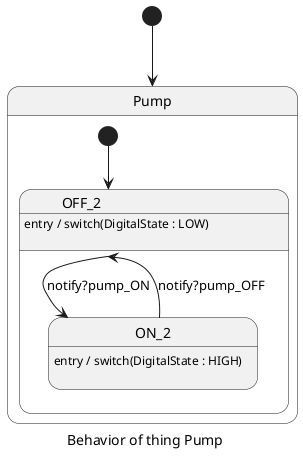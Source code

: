 @startuml
skinparam defaultTextAlignment left
caption Behavior of thing Pump
[*] --> Pump
state Pump{
state OFF_2{
	OFF_2 : entry / switch(DigitalState : LOW)\n

OFF_2 --> ON_2 : notify?pump_ON
}
state ON_2{
	ON_2 : entry / switch(DigitalState : HIGH)\n

ON_2 --> OFF_2 : notify?pump_OFF
}
[*] --> OFF_2
}
@enduml
